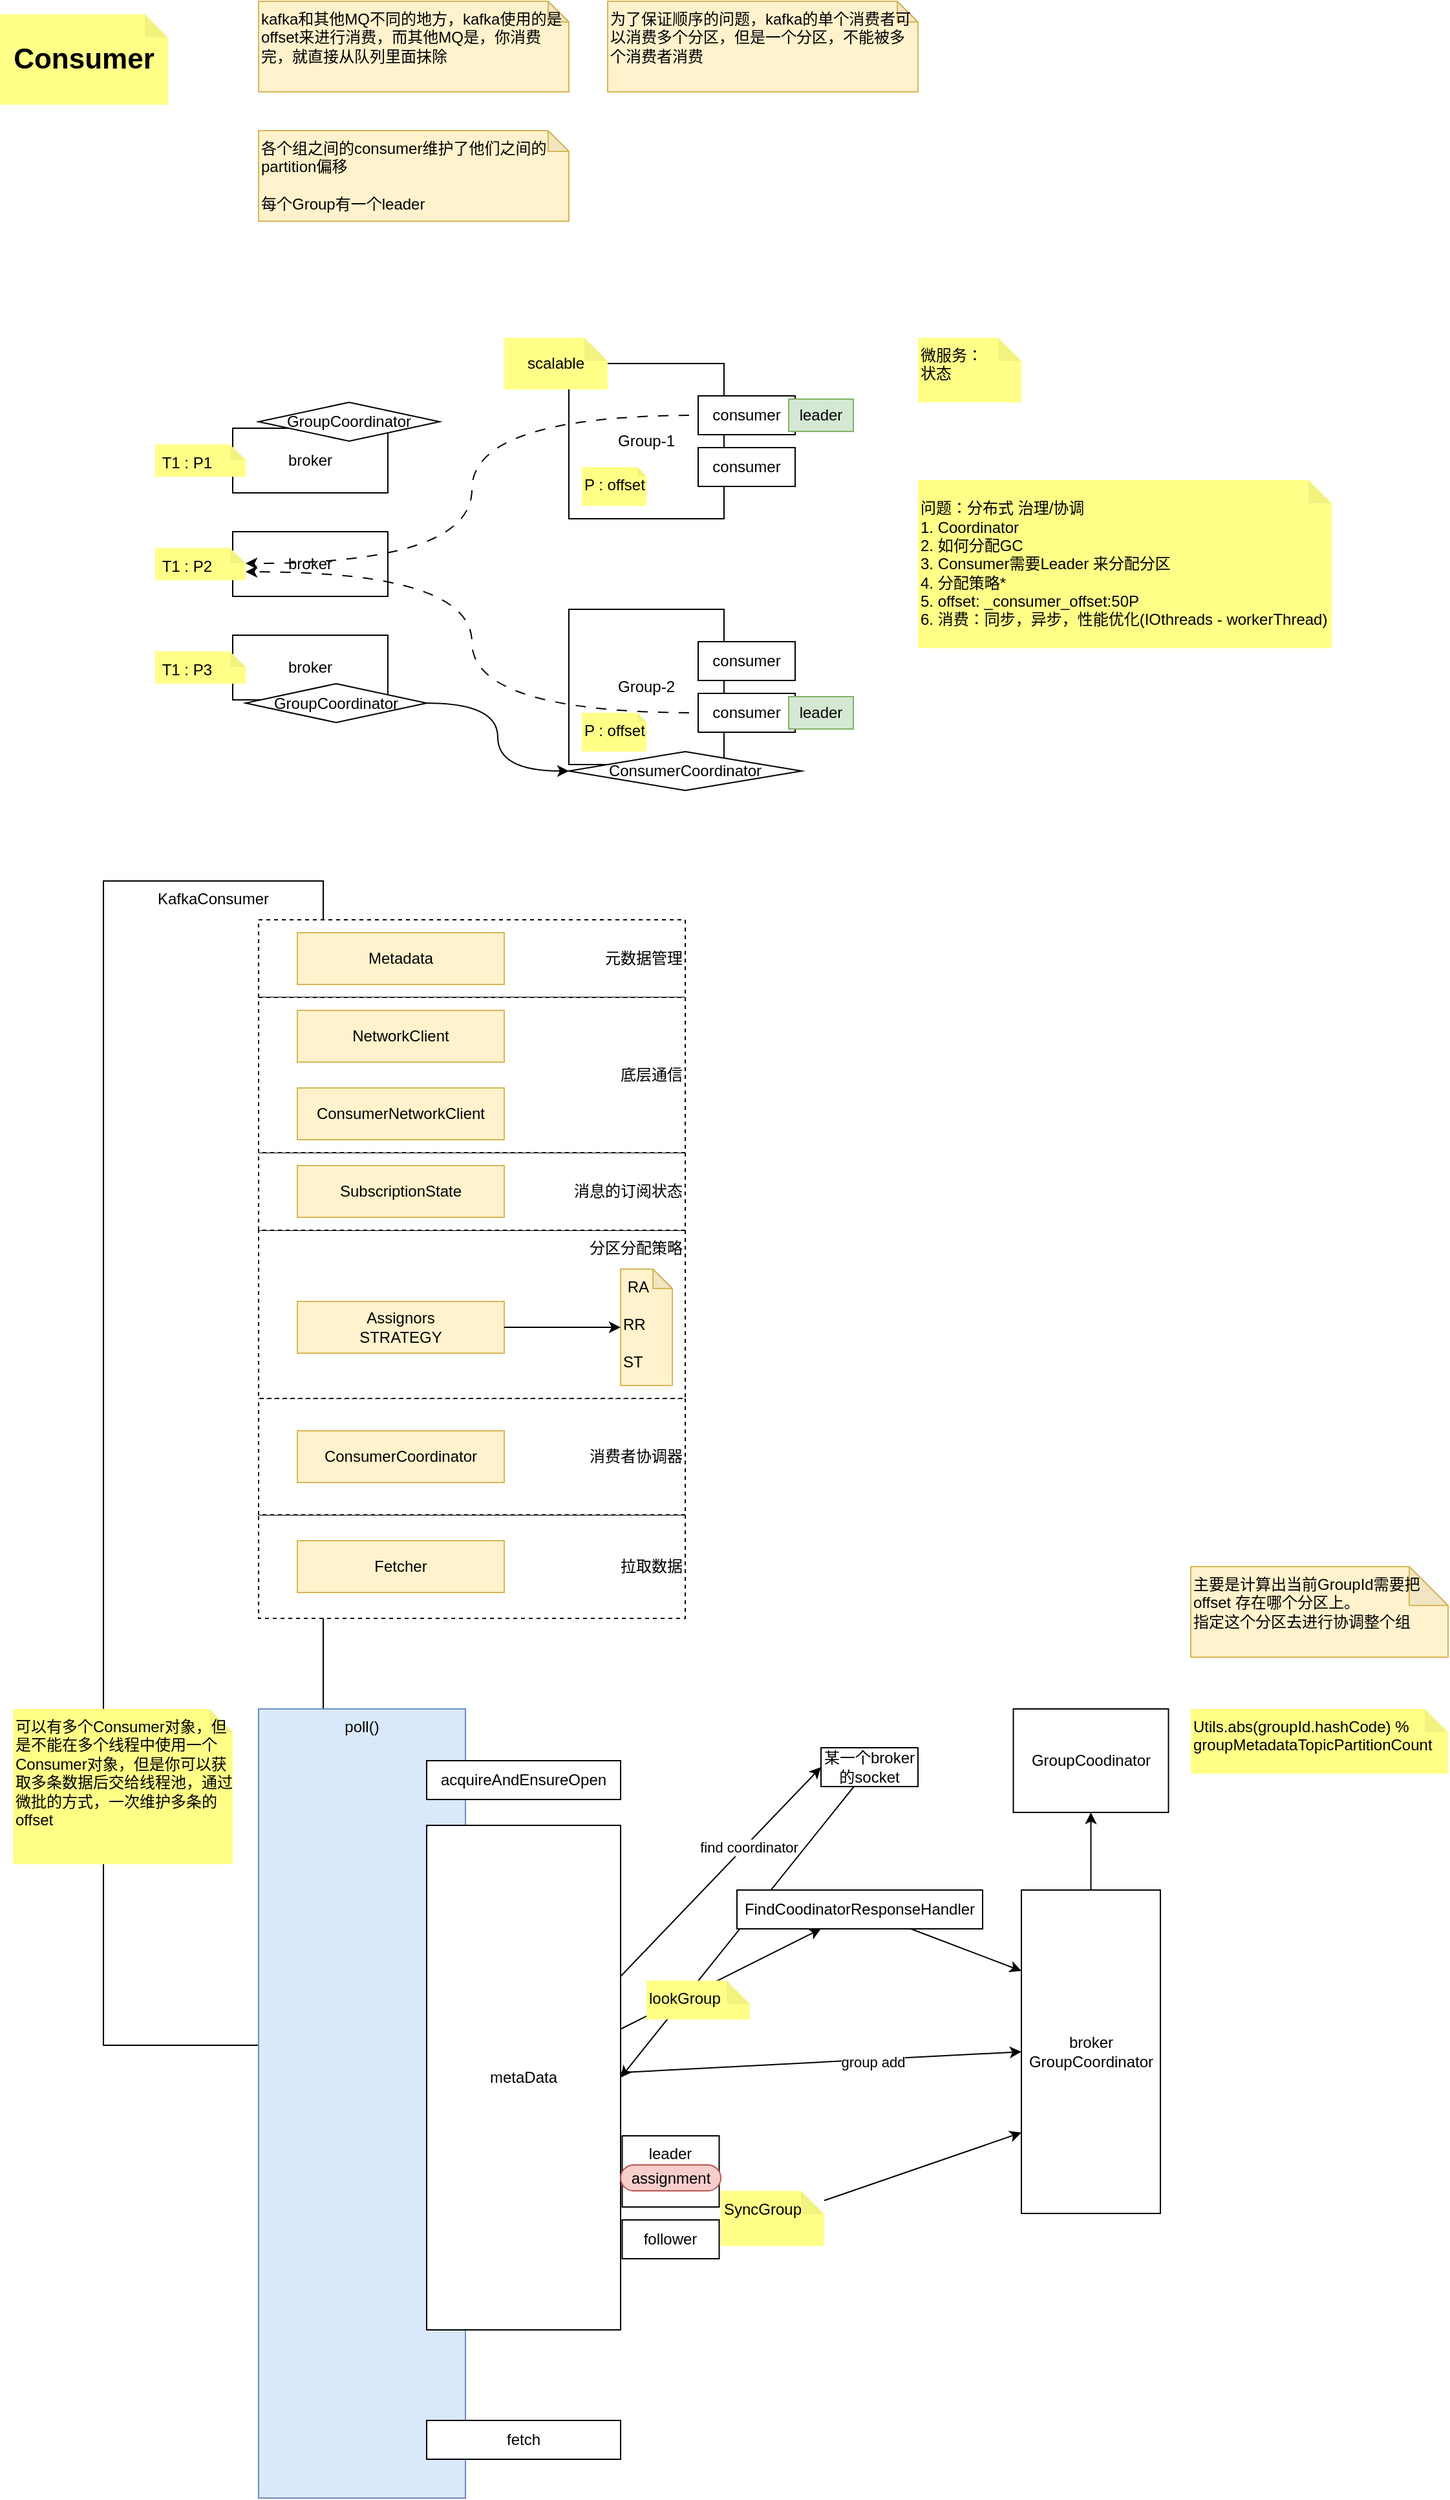 <mxfile version="24.7.7">
  <diagram name="第 1 页" id="HwsnNXMcdGq4MnF3X8jA">
    <mxGraphModel dx="1221" dy="626" grid="1" gridSize="10" guides="1" tooltips="1" connect="1" arrows="1" fold="1" page="1" pageScale="1" pageWidth="827" pageHeight="1169" math="0" shadow="0">
      <root>
        <mxCell id="0" />
        <mxCell id="1" parent="0" />
        <mxCell id="rLP4ZWTjbREB_Pgwe0Jb-1" value="KafkaConsumer" style="rounded=0;whiteSpace=wrap;html=1;verticalAlign=top;" parent="1" vertex="1">
          <mxGeometry x="120" y="720" width="170" height="900" as="geometry" />
        </mxCell>
        <mxCell id="rLP4ZWTjbREB_Pgwe0Jb-20" value="拉取数据" style="rounded=0;whiteSpace=wrap;html=1;labelBorderColor=none;dashed=1;align=right;" parent="1" vertex="1">
          <mxGeometry x="240" y="1210" width="330" height="80" as="geometry" />
        </mxCell>
        <mxCell id="rLP4ZWTjbREB_Pgwe0Jb-18" value="消费者协调器" style="rounded=0;whiteSpace=wrap;html=1;labelBorderColor=none;dashed=1;align=right;" parent="1" vertex="1">
          <mxGeometry x="240" y="1120" width="330" height="90" as="geometry" />
        </mxCell>
        <mxCell id="rLP4ZWTjbREB_Pgwe0Jb-12" value="分区分配策略" style="rounded=0;whiteSpace=wrap;html=1;labelBorderColor=none;dashed=1;align=right;verticalAlign=top;" parent="1" vertex="1">
          <mxGeometry x="240" y="990" width="330" height="130" as="geometry" />
        </mxCell>
        <mxCell id="rLP4ZWTjbREB_Pgwe0Jb-10" value="元数据管理" style="rounded=0;whiteSpace=wrap;html=1;labelBorderColor=none;dashed=1;align=right;" parent="1" vertex="1">
          <mxGeometry x="240" y="750" width="330" height="60" as="geometry" />
        </mxCell>
        <mxCell id="rLP4ZWTjbREB_Pgwe0Jb-11" value="消息的订阅状态" style="rounded=0;whiteSpace=wrap;html=1;labelBorderColor=none;dashed=1;align=right;" parent="1" vertex="1">
          <mxGeometry x="240" y="930" width="330" height="60" as="geometry" />
        </mxCell>
        <mxCell id="rLP4ZWTjbREB_Pgwe0Jb-9" value="底层通信" style="rounded=0;whiteSpace=wrap;html=1;labelBorderColor=none;dashed=1;align=right;" parent="1" vertex="1">
          <mxGeometry x="240" y="810" width="330" height="120" as="geometry" />
        </mxCell>
        <mxCell id="hm22gIJzGdaK_Rvu-ePk-2" value="Consumer" style="shape=note;whiteSpace=wrap;html=1;backgroundOutline=1;darkOpacity=0.05;fillColor=#ffff88;strokeColor=none;horizontal=1;align=center;verticalAlign=middle;size=18;fontSize=22;fontStyle=1" parent="1" vertex="1">
          <mxGeometry x="40" y="50" width="130" height="70" as="geometry" />
        </mxCell>
        <mxCell id="hm22gIJzGdaK_Rvu-ePk-3" value="broker" style="rounded=0;whiteSpace=wrap;html=1;align=center;verticalAlign=middle;" parent="1" vertex="1">
          <mxGeometry x="220" y="370" width="120" height="50" as="geometry" />
        </mxCell>
        <mxCell id="hm22gIJzGdaK_Rvu-ePk-4" value="broker" style="rounded=0;whiteSpace=wrap;html=1;align=center;verticalAlign=middle;" parent="1" vertex="1">
          <mxGeometry x="220" y="450" width="120" height="50" as="geometry" />
        </mxCell>
        <mxCell id="hm22gIJzGdaK_Rvu-ePk-5" value="broker" style="rounded=0;whiteSpace=wrap;html=1;align=center;verticalAlign=middle;" parent="1" vertex="1">
          <mxGeometry x="220" y="530" width="120" height="50" as="geometry" />
        </mxCell>
        <mxCell id="hm22gIJzGdaK_Rvu-ePk-6" value="kafka和其他MQ不同的地方，kafka使用的是offset来进行消费，而其他MQ是，你消费完，就直接从队列里面抹除" style="shape=note;whiteSpace=wrap;html=1;backgroundOutline=1;darkOpacity=0.05;fillColor=#fff2cc;strokeColor=#d6b656;horizontal=1;align=left;verticalAlign=top;size=16;" parent="1" vertex="1">
          <mxGeometry x="240" y="40" width="240" height="70" as="geometry" />
        </mxCell>
        <mxCell id="hm22gIJzGdaK_Rvu-ePk-10" value="Group-1" style="rounded=0;whiteSpace=wrap;html=1;" parent="1" vertex="1">
          <mxGeometry x="480" y="320" width="120" height="120" as="geometry" />
        </mxCell>
        <mxCell id="hm22gIJzGdaK_Rvu-ePk-12" value="consumer" style="rounded=0;whiteSpace=wrap;html=1;align=center;verticalAlign=middle;" parent="1" vertex="1">
          <mxGeometry x="580" y="345" width="75" height="30" as="geometry" />
        </mxCell>
        <mxCell id="hm22gIJzGdaK_Rvu-ePk-13" value="consumer" style="rounded=0;whiteSpace=wrap;html=1;align=center;verticalAlign=middle;" parent="1" vertex="1">
          <mxGeometry x="580" y="385" width="75" height="30" as="geometry" />
        </mxCell>
        <mxCell id="hm22gIJzGdaK_Rvu-ePk-14" value="Group-2" style="rounded=0;whiteSpace=wrap;html=1;" parent="1" vertex="1">
          <mxGeometry x="480" y="510" width="120" height="120" as="geometry" />
        </mxCell>
        <mxCell id="hm22gIJzGdaK_Rvu-ePk-15" value="为了保证顺序的问题，kafka的单个消费者可以消费多个分区，但是一个分区，不能被多个消费者消费" style="shape=note;whiteSpace=wrap;html=1;backgroundOutline=1;darkOpacity=0.05;fillColor=#fff2cc;strokeColor=#d6b656;horizontal=1;align=left;verticalAlign=top;size=16;" parent="1" vertex="1">
          <mxGeometry x="510" y="40" width="240" height="70" as="geometry" />
        </mxCell>
        <mxCell id="hm22gIJzGdaK_Rvu-ePk-16" value="各个组之间的consumer维护了他们之间的partition偏移&lt;div&gt;&lt;br&gt;&lt;/div&gt;&lt;div&gt;每个Group有一个leader&lt;/div&gt;" style="shape=note;whiteSpace=wrap;html=1;backgroundOutline=1;darkOpacity=0.05;fillColor=#fff2cc;strokeColor=#d6b656;horizontal=1;align=left;verticalAlign=top;size=16;" parent="1" vertex="1">
          <mxGeometry x="240" y="140" width="240" height="70" as="geometry" />
        </mxCell>
        <mxCell id="hm22gIJzGdaK_Rvu-ePk-18" value="scalable" style="shape=note;whiteSpace=wrap;html=1;backgroundOutline=1;darkOpacity=0.05;fillColor=#ffff88;strokeColor=none;horizontal=1;align=center;verticalAlign=middle;size=18;" parent="1" vertex="1">
          <mxGeometry x="430" y="300" width="80" height="40" as="geometry" />
        </mxCell>
        <mxCell id="hm22gIJzGdaK_Rvu-ePk-19" value="P : offset" style="shape=note;whiteSpace=wrap;html=1;backgroundOutline=1;darkOpacity=0.05;fillColor=#ffff88;strokeColor=none;horizontal=1;align=left;verticalAlign=top;size=7;" parent="1" vertex="1">
          <mxGeometry x="490" y="400" width="50" height="30" as="geometry" />
        </mxCell>
        <mxCell id="hm22gIJzGdaK_Rvu-ePk-20" value="P : offset" style="shape=note;whiteSpace=wrap;html=1;backgroundOutline=1;darkOpacity=0.05;fillColor=#ffff88;strokeColor=none;horizontal=1;align=left;verticalAlign=top;size=7;" parent="1" vertex="1">
          <mxGeometry x="490" y="590" width="50" height="30" as="geometry" />
        </mxCell>
        <mxCell id="hm22gIJzGdaK_Rvu-ePk-21" value="consumer" style="rounded=0;whiteSpace=wrap;html=1;align=center;verticalAlign=middle;" parent="1" vertex="1">
          <mxGeometry x="580" y="535" width="75" height="30" as="geometry" />
        </mxCell>
        <mxCell id="hm22gIJzGdaK_Rvu-ePk-22" value="consumer" style="rounded=0;whiteSpace=wrap;html=1;align=center;verticalAlign=middle;" parent="1" vertex="1">
          <mxGeometry x="580" y="575" width="75" height="30" as="geometry" />
        </mxCell>
        <mxCell id="hm22gIJzGdaK_Rvu-ePk-23" value="&amp;nbsp;T1 : P1" style="shape=note;whiteSpace=wrap;html=1;backgroundOutline=1;darkOpacity=0.05;fillColor=#ffff88;strokeColor=none;horizontal=1;align=left;verticalAlign=top;size=12;" parent="1" vertex="1">
          <mxGeometry x="160" y="382.5" width="70" height="25" as="geometry" />
        </mxCell>
        <mxCell id="hm22gIJzGdaK_Rvu-ePk-24" value="&amp;nbsp;T1 : P2" style="shape=note;whiteSpace=wrap;html=1;backgroundOutline=1;darkOpacity=0.05;fillColor=#ffff88;strokeColor=none;horizontal=1;align=left;verticalAlign=top;size=12;" parent="1" vertex="1">
          <mxGeometry x="160" y="462.5" width="70" height="25" as="geometry" />
        </mxCell>
        <mxCell id="hm22gIJzGdaK_Rvu-ePk-25" value="&amp;nbsp;T1 : P3" style="shape=note;whiteSpace=wrap;html=1;backgroundOutline=1;darkOpacity=0.05;fillColor=#ffff88;strokeColor=none;horizontal=1;align=left;verticalAlign=top;size=12;" parent="1" vertex="1">
          <mxGeometry x="160" y="542.5" width="70" height="25" as="geometry" />
        </mxCell>
        <mxCell id="hm22gIJzGdaK_Rvu-ePk-26" style="edgeStyle=orthogonalEdgeStyle;rounded=0;orthogonalLoop=1;jettySize=auto;html=1;entryX=0;entryY=0;entryDx=70;entryDy=12;entryPerimeter=0;curved=1;noJump=0;shadow=0;flowAnimation=1;strokeColor=default;" parent="1" source="hm22gIJzGdaK_Rvu-ePk-12" target="hm22gIJzGdaK_Rvu-ePk-24" edge="1">
          <mxGeometry relative="1" as="geometry" />
        </mxCell>
        <mxCell id="hm22gIJzGdaK_Rvu-ePk-27" style="edgeStyle=orthogonalEdgeStyle;rounded=0;orthogonalLoop=1;jettySize=auto;html=1;entryX=0;entryY=0;entryDx=70;entryDy=18.5;entryPerimeter=0;elbow=vertical;curved=1;flowAnimation=1;" parent="1" source="hm22gIJzGdaK_Rvu-ePk-22" target="hm22gIJzGdaK_Rvu-ePk-24" edge="1">
          <mxGeometry relative="1" as="geometry" />
        </mxCell>
        <mxCell id="hm22gIJzGdaK_Rvu-ePk-28" value="问题：分布式 治理/协调&lt;div&gt;1. Coordinator&lt;/div&gt;&lt;div&gt;2. 如何分配GC&lt;/div&gt;&lt;div&gt;3. Consumer需要Leader 来分配分区&lt;/div&gt;&lt;div&gt;4. 分配策略*&lt;/div&gt;&lt;div&gt;5. offset: _consumer_offset:50P&lt;/div&gt;&lt;div&gt;6. 消费：同步，异步，性能优化(IOthreads - workerThread)&lt;/div&gt;" style="shape=note;whiteSpace=wrap;html=1;backgroundOutline=1;darkOpacity=0.05;fillColor=#ffff88;strokeColor=none;horizontal=1;align=left;verticalAlign=middle;size=18;" parent="1" vertex="1">
          <mxGeometry x="750" y="410" width="320" height="130" as="geometry" />
        </mxCell>
        <mxCell id="hm22gIJzGdaK_Rvu-ePk-32" style="edgeStyle=orthogonalEdgeStyle;rounded=0;orthogonalLoop=1;jettySize=auto;html=1;entryX=0;entryY=0.5;entryDx=0;entryDy=0;exitX=1;exitY=0.5;exitDx=0;exitDy=0;curved=1;" parent="1" source="hm22gIJzGdaK_Rvu-ePk-34" target="hm22gIJzGdaK_Rvu-ePk-30" edge="1">
          <mxGeometry relative="1" as="geometry">
            <mxPoint x="360" y="695" as="sourcePoint" />
          </mxGeometry>
        </mxCell>
        <mxCell id="hm22gIJzGdaK_Rvu-ePk-30" value="ConsumerCoordinator" style="rhombus;whiteSpace=wrap;html=1;" parent="1" vertex="1">
          <mxGeometry x="480" y="620" width="180" height="30" as="geometry" />
        </mxCell>
        <mxCell id="hm22gIJzGdaK_Rvu-ePk-31" style="edgeStyle=orthogonalEdgeStyle;rounded=0;orthogonalLoop=1;jettySize=auto;html=1;exitX=0.5;exitY=1;exitDx=0;exitDy=0;" parent="1" edge="1">
          <mxGeometry relative="1" as="geometry">
            <mxPoint x="270" y="710" as="sourcePoint" />
            <mxPoint x="270" y="710" as="targetPoint" />
          </mxGeometry>
        </mxCell>
        <mxCell id="hm22gIJzGdaK_Rvu-ePk-33" value="微服务：&lt;div&gt;状态&lt;/div&gt;" style="shape=note;whiteSpace=wrap;html=1;backgroundOutline=1;darkOpacity=0.05;fillColor=#ffff88;strokeColor=none;horizontal=1;align=left;verticalAlign=top;size=18;" parent="1" vertex="1">
          <mxGeometry x="750" y="300" width="80" height="50" as="geometry" />
        </mxCell>
        <mxCell id="hm22gIJzGdaK_Rvu-ePk-34" value="GroupCoordinator" style="rhombus;whiteSpace=wrap;html=1;" parent="1" vertex="1">
          <mxGeometry x="230" y="567.5" width="140" height="30" as="geometry" />
        </mxCell>
        <mxCell id="hm22gIJzGdaK_Rvu-ePk-35" value="GroupCoordinator" style="rhombus;whiteSpace=wrap;html=1;" parent="1" vertex="1">
          <mxGeometry x="240" y="350" width="140" height="30" as="geometry" />
        </mxCell>
        <mxCell id="hm22gIJzGdaK_Rvu-ePk-36" value="leader" style="rounded=0;whiteSpace=wrap;html=1;align=center;verticalAlign=middle;fillColor=#d5e8d4;strokeColor=#82b366;" parent="1" vertex="1">
          <mxGeometry x="650" y="347.5" width="50" height="25" as="geometry" />
        </mxCell>
        <mxCell id="hm22gIJzGdaK_Rvu-ePk-37" value="leader" style="rounded=0;whiteSpace=wrap;html=1;align=center;verticalAlign=middle;fillColor=#d5e8d4;strokeColor=#82b366;" parent="1" vertex="1">
          <mxGeometry x="650" y="577.5" width="50" height="25" as="geometry" />
        </mxCell>
        <mxCell id="rLP4ZWTjbREB_Pgwe0Jb-2" value="Metadata" style="shape=note;whiteSpace=wrap;html=1;backgroundOutline=1;darkOpacity=0.05;fillColor=#fff2cc;strokeColor=#d6b656;horizontal=1;align=center;verticalAlign=middle;size=0;" parent="1" vertex="1">
          <mxGeometry x="270" y="760" width="160" height="40" as="geometry" />
        </mxCell>
        <mxCell id="rLP4ZWTjbREB_Pgwe0Jb-3" value="NetworkClient" style="shape=note;whiteSpace=wrap;html=1;backgroundOutline=1;darkOpacity=0.05;fillColor=#fff2cc;strokeColor=#d6b656;horizontal=1;align=center;verticalAlign=middle;size=0;" parent="1" vertex="1">
          <mxGeometry x="270" y="820" width="160" height="40" as="geometry" />
        </mxCell>
        <mxCell id="rLP4ZWTjbREB_Pgwe0Jb-4" value="ConsumerNetworkClient" style="shape=note;whiteSpace=wrap;html=1;backgroundOutline=1;darkOpacity=0.05;fillColor=#fff2cc;strokeColor=#d6b656;horizontal=1;align=center;verticalAlign=middle;size=0;" parent="1" vertex="1">
          <mxGeometry x="270" y="880" width="160" height="40" as="geometry" />
        </mxCell>
        <mxCell id="rLP4ZWTjbREB_Pgwe0Jb-5" value="SubscriptionState" style="shape=note;whiteSpace=wrap;html=1;backgroundOutline=1;darkOpacity=0.05;fillColor=#fff2cc;strokeColor=#d6b656;horizontal=1;align=center;verticalAlign=middle;size=0;" parent="1" vertex="1">
          <mxGeometry x="270" y="940" width="160" height="40" as="geometry" />
        </mxCell>
        <mxCell id="rLP4ZWTjbREB_Pgwe0Jb-6" value="Assignors&lt;div&gt;STRATEGY&lt;/div&gt;" style="shape=note;whiteSpace=wrap;html=1;backgroundOutline=1;darkOpacity=0.05;fillColor=#fff2cc;strokeColor=#d6b656;horizontal=1;align=center;verticalAlign=middle;size=0;" parent="1" vertex="1">
          <mxGeometry x="270" y="1045" width="160" height="40" as="geometry" />
        </mxCell>
        <mxCell id="rLP4ZWTjbREB_Pgwe0Jb-7" value="&amp;nbsp;RA&lt;div&gt;&lt;br&gt;&lt;/div&gt;&lt;div&gt;RR&lt;/div&gt;&lt;div&gt;&lt;br&gt;&lt;/div&gt;&lt;div&gt;ST&lt;/div&gt;" style="shape=note;whiteSpace=wrap;html=1;backgroundOutline=1;darkOpacity=0.05;fillColor=#fff2cc;strokeColor=#d6b656;horizontal=1;align=left;verticalAlign=top;size=15;" parent="1" vertex="1">
          <mxGeometry x="520" y="1020" width="40" height="90" as="geometry" />
        </mxCell>
        <mxCell id="rLP4ZWTjbREB_Pgwe0Jb-8" style="edgeStyle=orthogonalEdgeStyle;rounded=0;orthogonalLoop=1;jettySize=auto;html=1;entryX=0;entryY=0.5;entryDx=0;entryDy=0;entryPerimeter=0;" parent="1" source="rLP4ZWTjbREB_Pgwe0Jb-6" edge="1">
          <mxGeometry relative="1" as="geometry">
            <mxPoint x="520" y="1065" as="targetPoint" />
          </mxGeometry>
        </mxCell>
        <mxCell id="rLP4ZWTjbREB_Pgwe0Jb-17" value="ConsumerCoordinator" style="shape=note;whiteSpace=wrap;html=1;backgroundOutline=1;darkOpacity=0.05;fillColor=#fff2cc;strokeColor=#d6b656;horizontal=1;align=center;verticalAlign=middle;size=0;" parent="1" vertex="1">
          <mxGeometry x="270" y="1145" width="160" height="40" as="geometry" />
        </mxCell>
        <mxCell id="rLP4ZWTjbREB_Pgwe0Jb-19" value="Fetcher" style="shape=note;whiteSpace=wrap;html=1;backgroundOutline=1;darkOpacity=0.05;fillColor=#fff2cc;strokeColor=#d6b656;horizontal=1;align=center;verticalAlign=middle;size=0;" parent="1" vertex="1">
          <mxGeometry x="270" y="1230" width="160" height="40" as="geometry" />
        </mxCell>
        <mxCell id="rLP4ZWTjbREB_Pgwe0Jb-22" value="poll()" style="shape=note;whiteSpace=wrap;html=1;backgroundOutline=1;darkOpacity=0.05;fillColor=#dae8fc;strokeColor=#6c8ebf;horizontal=1;align=center;verticalAlign=top;size=0;" parent="1" vertex="1">
          <mxGeometry x="240" y="1360" width="160" height="610" as="geometry" />
        </mxCell>
        <mxCell id="rLP4ZWTjbREB_Pgwe0Jb-23" value="可以有多个Consumer对象，但是不能在多个线程中使用一个Consumer对象，但是你可以获取多条数据后交给线程池，通过微批的方式，一次维护多条的offset" style="shape=note;whiteSpace=wrap;html=1;backgroundOutline=1;darkOpacity=0.05;fillColor=#ffff88;strokeColor=none;horizontal=1;align=left;verticalAlign=top;size=18;" parent="1" vertex="1">
          <mxGeometry x="50" y="1360" width="170" height="120" as="geometry" />
        </mxCell>
        <mxCell id="rLP4ZWTjbREB_Pgwe0Jb-24" value="acquireAndEnsureOpen" style="rounded=0;whiteSpace=wrap;html=1;align=center;verticalAlign=middle;" parent="1" vertex="1">
          <mxGeometry x="370" y="1400" width="150" height="30" as="geometry" />
        </mxCell>
        <mxCell id="0OeXq7o2ikKDEtezPZDu-4" style="rounded=0;orthogonalLoop=1;jettySize=auto;html=1;entryX=0;entryY=0.5;entryDx=0;entryDy=0;" parent="1" source="0OeXq7o2ikKDEtezPZDu-1" target="0OeXq7o2ikKDEtezPZDu-3" edge="1">
          <mxGeometry relative="1" as="geometry" />
        </mxCell>
        <mxCell id="0OeXq7o2ikKDEtezPZDu-6" value="find coordinator" style="edgeLabel;html=1;align=center;verticalAlign=middle;resizable=0;points=[];" parent="0OeXq7o2ikKDEtezPZDu-4" vertex="1" connectable="0">
          <mxGeometry x="0.25" y="-2" relative="1" as="geometry">
            <mxPoint as="offset" />
          </mxGeometry>
        </mxCell>
        <mxCell id="0OeXq7o2ikKDEtezPZDu-9" style="rounded=0;orthogonalLoop=1;jettySize=auto;html=1;" parent="1" source="0OeXq7o2ikKDEtezPZDu-1" target="0OeXq7o2ikKDEtezPZDu-8" edge="1">
          <mxGeometry relative="1" as="geometry" />
        </mxCell>
        <mxCell id="K2ysZAnxj7ykGmZaFPNg-6" style="rounded=0;orthogonalLoop=1;jettySize=auto;html=1;entryX=0;entryY=0.5;entryDx=0;entryDy=0;" edge="1" parent="1" source="0OeXq7o2ikKDEtezPZDu-1" target="0OeXq7o2ikKDEtezPZDu-10">
          <mxGeometry relative="1" as="geometry" />
        </mxCell>
        <mxCell id="K2ysZAnxj7ykGmZaFPNg-7" value="group add" style="edgeLabel;html=1;align=center;verticalAlign=middle;resizable=0;points=[];" vertex="1" connectable="0" parent="K2ysZAnxj7ykGmZaFPNg-6">
          <mxGeometry x="0.254" y="-2" relative="1" as="geometry">
            <mxPoint as="offset" />
          </mxGeometry>
        </mxCell>
        <mxCell id="0OeXq7o2ikKDEtezPZDu-1" value="metaData" style="rounded=0;whiteSpace=wrap;html=1;align=center;verticalAlign=middle;" parent="1" vertex="1">
          <mxGeometry x="370" y="1450" width="150" height="390" as="geometry" />
        </mxCell>
        <mxCell id="0OeXq7o2ikKDEtezPZDu-2" value="fetch" style="rounded=0;whiteSpace=wrap;html=1;align=center;verticalAlign=middle;" parent="1" vertex="1">
          <mxGeometry x="370" y="1910" width="150" height="30" as="geometry" />
        </mxCell>
        <mxCell id="K2ysZAnxj7ykGmZaFPNg-14" style="rounded=0;orthogonalLoop=1;jettySize=auto;html=1;entryX=1;entryY=0.5;entryDx=0;entryDy=0;" edge="1" parent="1" source="0OeXq7o2ikKDEtezPZDu-3" target="0OeXq7o2ikKDEtezPZDu-1">
          <mxGeometry relative="1" as="geometry" />
        </mxCell>
        <mxCell id="0OeXq7o2ikKDEtezPZDu-3" value="某一个broker的socket" style="rounded=0;whiteSpace=wrap;html=1;align=center;verticalAlign=middle;" parent="1" vertex="1">
          <mxGeometry x="675" y="1390" width="75" height="30" as="geometry" />
        </mxCell>
        <mxCell id="K2ysZAnxj7ykGmZaFPNg-5" style="rounded=0;orthogonalLoop=1;jettySize=auto;html=1;entryX=0;entryY=0.25;entryDx=0;entryDy=0;" edge="1" parent="1" source="0OeXq7o2ikKDEtezPZDu-8" target="0OeXq7o2ikKDEtezPZDu-10">
          <mxGeometry relative="1" as="geometry" />
        </mxCell>
        <mxCell id="0OeXq7o2ikKDEtezPZDu-8" value="FindCoodinatorResponseHandler" style="rounded=0;whiteSpace=wrap;html=1;align=center;verticalAlign=middle;" parent="1" vertex="1">
          <mxGeometry x="610" y="1500" width="190" height="30" as="geometry" />
        </mxCell>
        <mxCell id="0OeXq7o2ikKDEtezPZDu-13" style="rounded=0;orthogonalLoop=1;jettySize=auto;html=1;entryX=0.5;entryY=1;entryDx=0;entryDy=0;" parent="1" source="0OeXq7o2ikKDEtezPZDu-10" target="0OeXq7o2ikKDEtezPZDu-12" edge="1">
          <mxGeometry relative="1" as="geometry" />
        </mxCell>
        <mxCell id="0OeXq7o2ikKDEtezPZDu-10" value="broker&lt;div&gt;GroupCoordinator&lt;/div&gt;" style="rounded=0;whiteSpace=wrap;html=1;align=center;verticalAlign=middle;" parent="1" vertex="1">
          <mxGeometry x="830" y="1500" width="107.5" height="250" as="geometry" />
        </mxCell>
        <mxCell id="0OeXq7o2ikKDEtezPZDu-12" value="GroupCoodinator" style="rounded=0;whiteSpace=wrap;html=1;align=center;verticalAlign=middle;" parent="1" vertex="1">
          <mxGeometry x="823.75" y="1360" width="120" height="80" as="geometry" />
        </mxCell>
        <mxCell id="0OeXq7o2ikKDEtezPZDu-15" value="Utils.abs(groupId.hashCode) % groupMetadataTopicPartitionCount" style="shape=note;whiteSpace=wrap;html=1;backgroundOutline=1;darkOpacity=0.05;fillColor=#ffff88;strokeColor=none;horizontal=1;align=left;verticalAlign=top;size=18;" parent="1" vertex="1">
          <mxGeometry x="961" y="1360" width="199" height="50" as="geometry" />
        </mxCell>
        <mxCell id="K2ysZAnxj7ykGmZaFPNg-1" value="lookGroup" style="shape=note;whiteSpace=wrap;html=1;backgroundOutline=1;darkOpacity=0.05;fillColor=#ffff88;strokeColor=none;horizontal=1;align=left;verticalAlign=top;size=18;" vertex="1" parent="1">
          <mxGeometry x="540" y="1570" width="80" height="30" as="geometry" />
        </mxCell>
        <mxCell id="K2ysZAnxj7ykGmZaFPNg-2" value="主要是计算出当前GroupId需要把offset 存在哪个分区上。&lt;div&gt;指定这个分区去进行协调整个组&lt;/div&gt;" style="shape=note;whiteSpace=wrap;html=1;backgroundOutline=1;darkOpacity=0.05;fillColor=#fff2cc;strokeColor=#d6b656;horizontal=1;align=left;verticalAlign=top;" vertex="1" parent="1">
          <mxGeometry x="961" y="1250" width="199" height="70" as="geometry" />
        </mxCell>
        <mxCell id="K2ysZAnxj7ykGmZaFPNg-8" value="leader" style="rounded=0;whiteSpace=wrap;html=1;align=center;verticalAlign=top;" vertex="1" parent="1">
          <mxGeometry x="521.25" y="1690" width="75" height="55" as="geometry" />
        </mxCell>
        <mxCell id="K2ysZAnxj7ykGmZaFPNg-9" value="assignment" style="rounded=1;whiteSpace=wrap;html=1;arcSize=50;fillColor=#f8cecc;strokeColor=#b85450;" vertex="1" parent="1">
          <mxGeometry x="520" y="1712.5" width="77.5" height="20" as="geometry" />
        </mxCell>
        <mxCell id="K2ysZAnxj7ykGmZaFPNg-11" value="follower" style="rounded=0;whiteSpace=wrap;html=1;align=center;verticalAlign=middle;" vertex="1" parent="1">
          <mxGeometry x="521.25" y="1755" width="75" height="30" as="geometry" />
        </mxCell>
        <mxCell id="K2ysZAnxj7ykGmZaFPNg-13" style="rounded=0;orthogonalLoop=1;jettySize=auto;html=1;entryX=0;entryY=0.75;entryDx=0;entryDy=0;" edge="1" parent="1" source="K2ysZAnxj7ykGmZaFPNg-12" target="0OeXq7o2ikKDEtezPZDu-10">
          <mxGeometry relative="1" as="geometry" />
        </mxCell>
        <mxCell id="K2ysZAnxj7ykGmZaFPNg-12" value="SyncGroup" style="shape=note;whiteSpace=wrap;html=1;backgroundOutline=1;darkOpacity=0.05;fillColor=#ffff88;strokeColor=none;horizontal=1;align=left;verticalAlign=top;size=18;" vertex="1" parent="1">
          <mxGeometry x="597.5" y="1732.5" width="80" height="42.5" as="geometry" />
        </mxCell>
      </root>
    </mxGraphModel>
  </diagram>
</mxfile>
